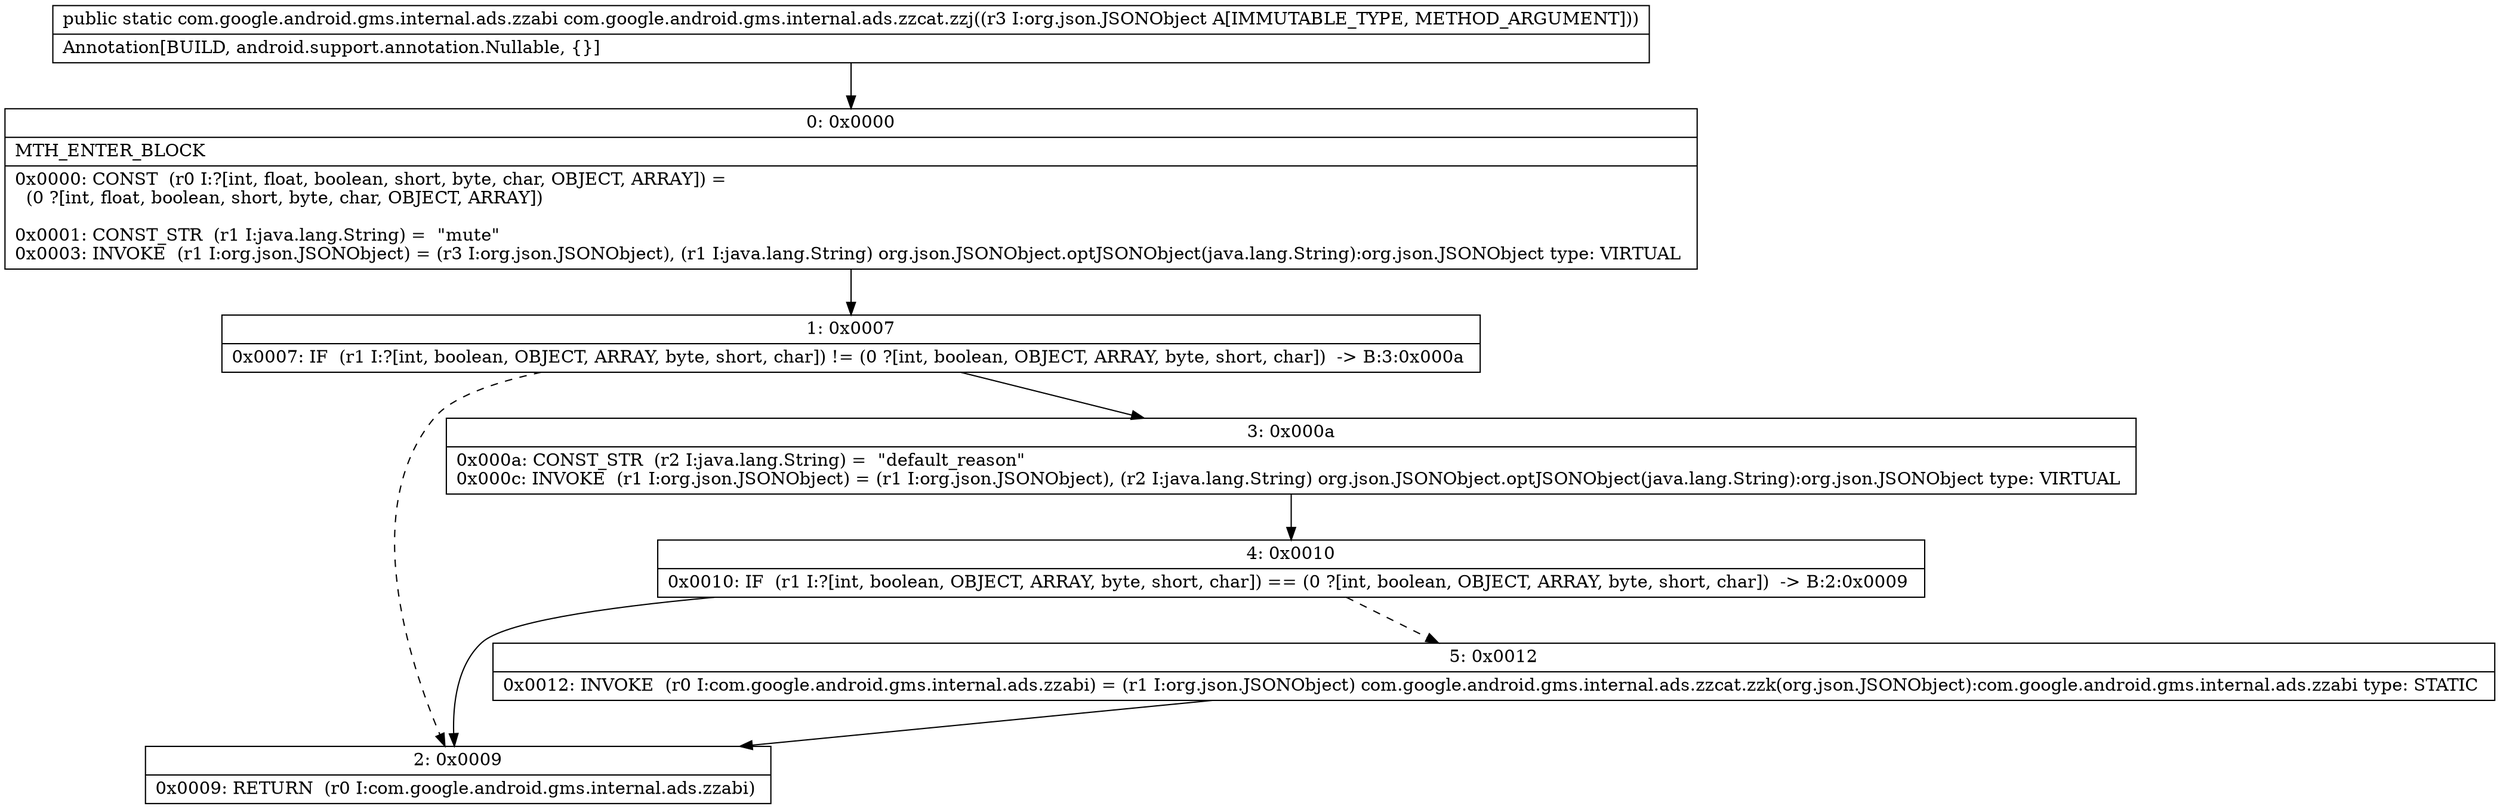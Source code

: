 digraph "CFG forcom.google.android.gms.internal.ads.zzcat.zzj(Lorg\/json\/JSONObject;)Lcom\/google\/android\/gms\/internal\/ads\/zzabi;" {
Node_0 [shape=record,label="{0\:\ 0x0000|MTH_ENTER_BLOCK\l|0x0000: CONST  (r0 I:?[int, float, boolean, short, byte, char, OBJECT, ARRAY]) = \l  (0 ?[int, float, boolean, short, byte, char, OBJECT, ARRAY])\l \l0x0001: CONST_STR  (r1 I:java.lang.String) =  \"mute\" \l0x0003: INVOKE  (r1 I:org.json.JSONObject) = (r3 I:org.json.JSONObject), (r1 I:java.lang.String) org.json.JSONObject.optJSONObject(java.lang.String):org.json.JSONObject type: VIRTUAL \l}"];
Node_1 [shape=record,label="{1\:\ 0x0007|0x0007: IF  (r1 I:?[int, boolean, OBJECT, ARRAY, byte, short, char]) != (0 ?[int, boolean, OBJECT, ARRAY, byte, short, char])  \-\> B:3:0x000a \l}"];
Node_2 [shape=record,label="{2\:\ 0x0009|0x0009: RETURN  (r0 I:com.google.android.gms.internal.ads.zzabi) \l}"];
Node_3 [shape=record,label="{3\:\ 0x000a|0x000a: CONST_STR  (r2 I:java.lang.String) =  \"default_reason\" \l0x000c: INVOKE  (r1 I:org.json.JSONObject) = (r1 I:org.json.JSONObject), (r2 I:java.lang.String) org.json.JSONObject.optJSONObject(java.lang.String):org.json.JSONObject type: VIRTUAL \l}"];
Node_4 [shape=record,label="{4\:\ 0x0010|0x0010: IF  (r1 I:?[int, boolean, OBJECT, ARRAY, byte, short, char]) == (0 ?[int, boolean, OBJECT, ARRAY, byte, short, char])  \-\> B:2:0x0009 \l}"];
Node_5 [shape=record,label="{5\:\ 0x0012|0x0012: INVOKE  (r0 I:com.google.android.gms.internal.ads.zzabi) = (r1 I:org.json.JSONObject) com.google.android.gms.internal.ads.zzcat.zzk(org.json.JSONObject):com.google.android.gms.internal.ads.zzabi type: STATIC \l}"];
MethodNode[shape=record,label="{public static com.google.android.gms.internal.ads.zzabi com.google.android.gms.internal.ads.zzcat.zzj((r3 I:org.json.JSONObject A[IMMUTABLE_TYPE, METHOD_ARGUMENT]))  | Annotation[BUILD, android.support.annotation.Nullable, \{\}]\l}"];
MethodNode -> Node_0;
Node_0 -> Node_1;
Node_1 -> Node_2[style=dashed];
Node_1 -> Node_3;
Node_3 -> Node_4;
Node_4 -> Node_2;
Node_4 -> Node_5[style=dashed];
Node_5 -> Node_2;
}

